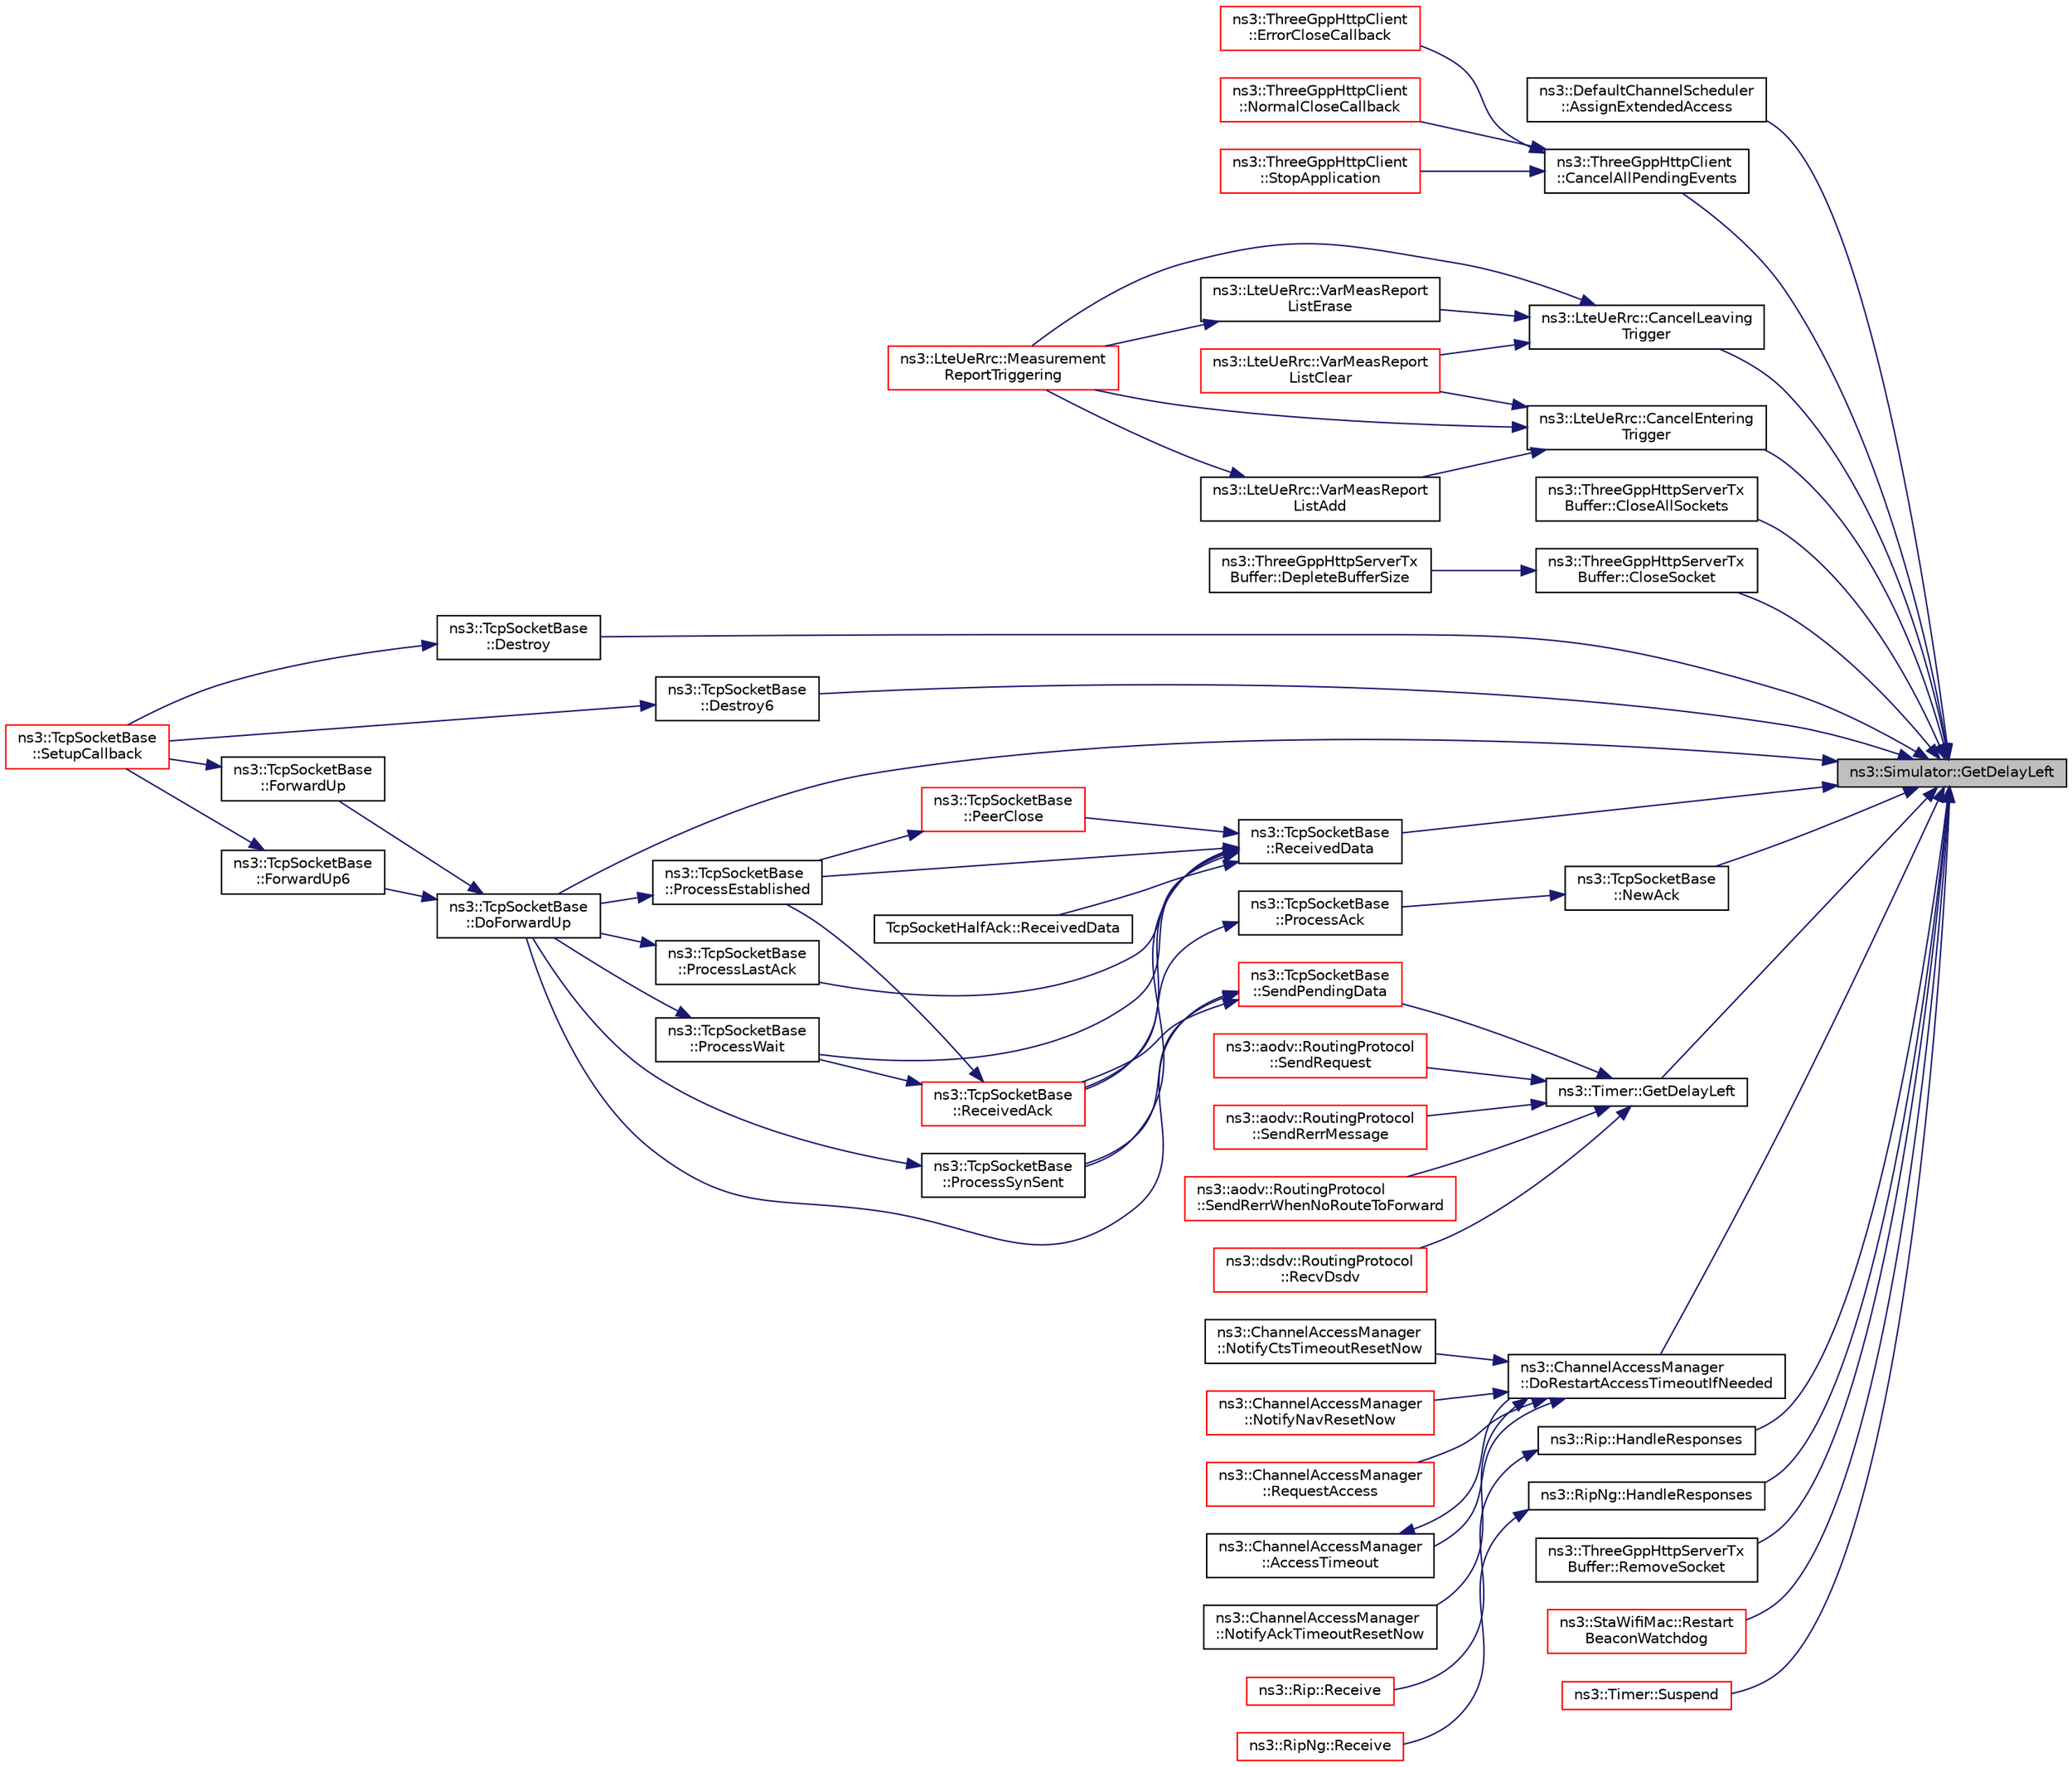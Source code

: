 digraph "ns3::Simulator::GetDelayLeft"
{
 // LATEX_PDF_SIZE
  edge [fontname="Helvetica",fontsize="10",labelfontname="Helvetica",labelfontsize="10"];
  node [fontname="Helvetica",fontsize="10",shape=record];
  rankdir="RL";
  Node1 [label="ns3::Simulator::GetDelayLeft",height=0.2,width=0.4,color="black", fillcolor="grey75", style="filled", fontcolor="black",tooltip="Get the remaining time until this event will execute."];
  Node1 -> Node2 [dir="back",color="midnightblue",fontsize="10",style="solid",fontname="Helvetica"];
  Node2 [label="ns3::DefaultChannelScheduler\l::AssignExtendedAccess",height=0.2,width=0.4,color="black", fillcolor="white", style="filled",URL="$classns3_1_1_default_channel_scheduler.html#ac04d88e86b56d56681145dfb16b7cbeb",tooltip=" "];
  Node1 -> Node3 [dir="back",color="midnightblue",fontsize="10",style="solid",fontname="Helvetica"];
  Node3 [label="ns3::ThreeGppHttpClient\l::CancelAllPendingEvents",height=0.2,width=0.4,color="black", fillcolor="white", style="filled",URL="$classns3_1_1_three_gpp_http_client.html#a86b8bdd3934110f7e15bb3f2fdcedcc4",tooltip="Cancels m_eventRequestMainObject, m_eventRequestEmbeddedObject, and m_eventParseMainObject."];
  Node3 -> Node4 [dir="back",color="midnightblue",fontsize="10",style="solid",fontname="Helvetica"];
  Node4 [label="ns3::ThreeGppHttpClient\l::ErrorCloseCallback",height=0.2,width=0.4,color="red", fillcolor="white", style="filled",URL="$classns3_1_1_three_gpp_http_client.html#a76d63e54b96013ea7c67e9818466501c",tooltip="Invoked when connection between m_socket and the web sever is terminated."];
  Node3 -> Node7 [dir="back",color="midnightblue",fontsize="10",style="solid",fontname="Helvetica"];
  Node7 [label="ns3::ThreeGppHttpClient\l::NormalCloseCallback",height=0.2,width=0.4,color="red", fillcolor="white", style="filled",URL="$classns3_1_1_three_gpp_http_client.html#ad166b6240557f8c99765664676c5abd9",tooltip="Invoked when connection between m_socket and the web sever is terminated."];
  Node3 -> Node8 [dir="back",color="midnightblue",fontsize="10",style="solid",fontname="Helvetica"];
  Node8 [label="ns3::ThreeGppHttpClient\l::StopApplication",height=0.2,width=0.4,color="red", fillcolor="white", style="filled",URL="$classns3_1_1_three_gpp_http_client.html#a731696bac90f8805b3a3267f7f56dfc8",tooltip="Application specific shutdown code."];
  Node1 -> Node10 [dir="back",color="midnightblue",fontsize="10",style="solid",fontname="Helvetica"];
  Node10 [label="ns3::LteUeRrc::CancelEntering\lTrigger",height=0.2,width=0.4,color="black", fillcolor="white", style="filled",URL="$classns3_1_1_lte_ue_rrc.html#a9221d85411de5dd375b71b44e3331c5c",tooltip="Clear all the waiting triggers in m_enteringTriggerQueue which are associated with the given measurem..."];
  Node10 -> Node11 [dir="back",color="midnightblue",fontsize="10",style="solid",fontname="Helvetica"];
  Node11 [label="ns3::LteUeRrc::Measurement\lReportTriggering",height=0.2,width=0.4,color="red", fillcolor="white", style="filled",URL="$classns3_1_1_lte_ue_rrc.html#a992083d5b0928a7a88882bede99afd2b",tooltip="Evaluate the reporting criteria of a measurement identity and invoke some reporting actions based on ..."];
  Node10 -> Node13 [dir="back",color="midnightblue",fontsize="10",style="solid",fontname="Helvetica"];
  Node13 [label="ns3::LteUeRrc::VarMeasReport\lListAdd",height=0.2,width=0.4,color="black", fillcolor="white", style="filled",URL="$classns3_1_1_lte_ue_rrc.html#ab92644dec3b28bb546bf95f616f674b1",tooltip="Compose a new reporting entry of the given measurement identity, insert it into m_varMeasReportList,..."];
  Node13 -> Node11 [dir="back",color="midnightblue",fontsize="10",style="solid",fontname="Helvetica"];
  Node10 -> Node14 [dir="back",color="midnightblue",fontsize="10",style="solid",fontname="Helvetica"];
  Node14 [label="ns3::LteUeRrc::VarMeasReport\lListClear",height=0.2,width=0.4,color="red", fillcolor="white", style="filled",URL="$classns3_1_1_lte_ue_rrc.html#aa1a5d20a96dec717502ccf0030921f53",tooltip="Remove the reporting entry of the given measurement identity from m_varMeasReportList."];
  Node1 -> Node21 [dir="back",color="midnightblue",fontsize="10",style="solid",fontname="Helvetica"];
  Node21 [label="ns3::LteUeRrc::CancelLeaving\lTrigger",height=0.2,width=0.4,color="black", fillcolor="white", style="filled",URL="$classns3_1_1_lte_ue_rrc.html#a3e35c475cfb5361222f1556bfbd3111d",tooltip="Clear all the waiting triggers in m_leavingTriggerQueue which are associated with the given measureme..."];
  Node21 -> Node11 [dir="back",color="midnightblue",fontsize="10",style="solid",fontname="Helvetica"];
  Node21 -> Node14 [dir="back",color="midnightblue",fontsize="10",style="solid",fontname="Helvetica"];
  Node21 -> Node22 [dir="back",color="midnightblue",fontsize="10",style="solid",fontname="Helvetica"];
  Node22 [label="ns3::LteUeRrc::VarMeasReport\lListErase",height=0.2,width=0.4,color="black", fillcolor="white", style="filled",URL="$classns3_1_1_lte_ue_rrc.html#a3c540caa38f291f381ad1140809c49a0",tooltip="Remove some cells from an existing reporting entry in m_varMeasReportList."];
  Node22 -> Node11 [dir="back",color="midnightblue",fontsize="10",style="solid",fontname="Helvetica"];
  Node1 -> Node23 [dir="back",color="midnightblue",fontsize="10",style="solid",fontname="Helvetica"];
  Node23 [label="ns3::ThreeGppHttpServerTx\lBuffer::CloseAllSockets",height=0.2,width=0.4,color="black", fillcolor="white", style="filled",URL="$classns3_1_1_three_gpp_http_server_tx_buffer.html#a430ce0162f6c3b72dd7f7b54115815f3",tooltip="Close and remove all stored sockets, hence clearing the buffer."];
  Node1 -> Node24 [dir="back",color="midnightblue",fontsize="10",style="solid",fontname="Helvetica"];
  Node24 [label="ns3::ThreeGppHttpServerTx\lBuffer::CloseSocket",height=0.2,width=0.4,color="black", fillcolor="white", style="filled",URL="$classns3_1_1_three_gpp_http_server_tx_buffer.html#a97f0d9305b9477a34880f2e953a2593b",tooltip="Close and remove a socket and its associated transmission buffer, and then unset the socket's callbac..."];
  Node24 -> Node25 [dir="back",color="midnightblue",fontsize="10",style="solid",fontname="Helvetica"];
  Node25 [label="ns3::ThreeGppHttpServerTx\lBuffer::DepleteBufferSize",height=0.2,width=0.4,color="black", fillcolor="white", style="filled",URL="$classns3_1_1_three_gpp_http_server_tx_buffer.html#a011f6f41a34814001a20ddb1a8cfd3b0",tooltip="Decrements a buffer size by a given amount."];
  Node1 -> Node26 [dir="back",color="midnightblue",fontsize="10",style="solid",fontname="Helvetica"];
  Node26 [label="ns3::TcpSocketBase\l::Destroy",height=0.2,width=0.4,color="black", fillcolor="white", style="filled",URL="$classns3_1_1_tcp_socket_base.html#aa0171ac255369c09a30144b1a5f6b21d",tooltip="Kill this socket by zeroing its attributes (IPv4)"];
  Node26 -> Node27 [dir="back",color="midnightblue",fontsize="10",style="solid",fontname="Helvetica"];
  Node27 [label="ns3::TcpSocketBase\l::SetupCallback",height=0.2,width=0.4,color="red", fillcolor="white", style="filled",URL="$classns3_1_1_tcp_socket_base.html#a18a50820f806878422527d507268c4ac",tooltip="Common part of the two Bind(), i.e."];
  Node1 -> Node37 [dir="back",color="midnightblue",fontsize="10",style="solid",fontname="Helvetica"];
  Node37 [label="ns3::TcpSocketBase\l::Destroy6",height=0.2,width=0.4,color="black", fillcolor="white", style="filled",URL="$classns3_1_1_tcp_socket_base.html#a194e921d823fdfd396fa64aa524a0326",tooltip="Kill this socket by zeroing its attributes (IPv6)"];
  Node37 -> Node27 [dir="back",color="midnightblue",fontsize="10",style="solid",fontname="Helvetica"];
  Node1 -> Node34 [dir="back",color="midnightblue",fontsize="10",style="solid",fontname="Helvetica"];
  Node34 [label="ns3::TcpSocketBase\l::DoForwardUp",height=0.2,width=0.4,color="black", fillcolor="white", style="filled",URL="$classns3_1_1_tcp_socket_base.html#ad5e7b21b9e9371bf9c19da5d3c56aac1",tooltip="Called by TcpSocketBase::ForwardUp{,6}()."];
  Node34 -> Node35 [dir="back",color="midnightblue",fontsize="10",style="solid",fontname="Helvetica"];
  Node35 [label="ns3::TcpSocketBase\l::ForwardUp",height=0.2,width=0.4,color="black", fillcolor="white", style="filled",URL="$classns3_1_1_tcp_socket_base.html#a2ebbcb9713facc9481341fcd972cdd82",tooltip="Called by the L3 protocol when it received a packet to pass on to TCP."];
  Node35 -> Node27 [dir="back",color="midnightblue",fontsize="10",style="solid",fontname="Helvetica"];
  Node34 -> Node36 [dir="back",color="midnightblue",fontsize="10",style="solid",fontname="Helvetica"];
  Node36 [label="ns3::TcpSocketBase\l::ForwardUp6",height=0.2,width=0.4,color="black", fillcolor="white", style="filled",URL="$classns3_1_1_tcp_socket_base.html#aa0cd34b3562685596b2c3fd1e6a42a6f",tooltip="Called by the L3 protocol when it received a packet to pass on to TCP."];
  Node36 -> Node27 [dir="back",color="midnightblue",fontsize="10",style="solid",fontname="Helvetica"];
  Node1 -> Node38 [dir="back",color="midnightblue",fontsize="10",style="solid",fontname="Helvetica"];
  Node38 [label="ns3::ChannelAccessManager\l::DoRestartAccessTimeoutIfNeeded",height=0.2,width=0.4,color="black", fillcolor="white", style="filled",URL="$classns3_1_1_channel_access_manager.html#a4197521f9ff8b1a70f837ed87e8737e3",tooltip=" "];
  Node38 -> Node39 [dir="back",color="midnightblue",fontsize="10",style="solid",fontname="Helvetica"];
  Node39 [label="ns3::ChannelAccessManager\l::AccessTimeout",height=0.2,width=0.4,color="black", fillcolor="white", style="filled",URL="$classns3_1_1_channel_access_manager.html#a0b155956cb94bba762d15d54cc1fe7ca",tooltip="Called when access timeout should occur (e.g."];
  Node39 -> Node38 [dir="back",color="midnightblue",fontsize="10",style="solid",fontname="Helvetica"];
  Node38 -> Node40 [dir="back",color="midnightblue",fontsize="10",style="solid",fontname="Helvetica"];
  Node40 [label="ns3::ChannelAccessManager\l::NotifyAckTimeoutResetNow",height=0.2,width=0.4,color="black", fillcolor="white", style="filled",URL="$classns3_1_1_channel_access_manager.html#ad6ada9e298f4ba088d5761960dad307b",tooltip="Notify that ack timer has reset."];
  Node38 -> Node41 [dir="back",color="midnightblue",fontsize="10",style="solid",fontname="Helvetica"];
  Node41 [label="ns3::ChannelAccessManager\l::NotifyCtsTimeoutResetNow",height=0.2,width=0.4,color="black", fillcolor="white", style="filled",URL="$classns3_1_1_channel_access_manager.html#a34d6b5afc6410e08275fa93817d00f25",tooltip="Notify that CTS timer has reset."];
  Node38 -> Node42 [dir="back",color="midnightblue",fontsize="10",style="solid",fontname="Helvetica"];
  Node42 [label="ns3::ChannelAccessManager\l::NotifyNavResetNow",height=0.2,width=0.4,color="red", fillcolor="white", style="filled",URL="$classns3_1_1_channel_access_manager.html#ad718d29686e51027419769b3735e5dd4",tooltip=" "];
  Node38 -> Node44 [dir="back",color="midnightblue",fontsize="10",style="solid",fontname="Helvetica"];
  Node44 [label="ns3::ChannelAccessManager\l::RequestAccess",height=0.2,width=0.4,color="red", fillcolor="white", style="filled",URL="$classns3_1_1_channel_access_manager.html#abb772d23a9ee81e9b6ce46b3aefc67a8",tooltip=" "];
  Node1 -> Node136 [dir="back",color="midnightblue",fontsize="10",style="solid",fontname="Helvetica"];
  Node136 [label="ns3::Timer::GetDelayLeft",height=0.2,width=0.4,color="black", fillcolor="white", style="filled",URL="$classns3_1_1_timer.html#abac4a4017e1e6cf26f403b09094e1622",tooltip=" "];
  Node136 -> Node137 [dir="back",color="midnightblue",fontsize="10",style="solid",fontname="Helvetica"];
  Node137 [label="ns3::dsdv::RoutingProtocol\l::RecvDsdv",height=0.2,width=0.4,color="red", fillcolor="white", style="filled",URL="$classns3_1_1dsdv_1_1_routing_protocol.html#ad27475d64bfd478b57d73f3cc08d4c99",tooltip="Receive and process dsdv control packet."];
  Node136 -> Node141 [dir="back",color="midnightblue",fontsize="10",style="solid",fontname="Helvetica"];
  Node141 [label="ns3::TcpSocketBase\l::SendPendingData",height=0.2,width=0.4,color="red", fillcolor="white", style="filled",URL="$classns3_1_1_tcp_socket_base.html#a129ac0ec5fc399fa7c5552c615ae6562",tooltip="Send as much pending data as possible according to the Tx window."];
  Node141 -> Node34 [dir="back",color="midnightblue",fontsize="10",style="solid",fontname="Helvetica"];
  Node141 -> Node144 [dir="back",color="midnightblue",fontsize="10",style="solid",fontname="Helvetica"];
  Node144 [label="ns3::TcpSocketBase\l::ProcessSynSent",height=0.2,width=0.4,color="black", fillcolor="white", style="filled",URL="$classns3_1_1_tcp_socket_base.html#a2e9b990c6a4d686291033a393290906b",tooltip="Received a packet upon SYN_SENT."];
  Node144 -> Node34 [dir="back",color="midnightblue",fontsize="10",style="solid",fontname="Helvetica"];
  Node141 -> Node145 [dir="back",color="midnightblue",fontsize="10",style="solid",fontname="Helvetica"];
  Node145 [label="ns3::TcpSocketBase\l::ReceivedAck",height=0.2,width=0.4,color="red", fillcolor="white", style="filled",URL="$classns3_1_1_tcp_socket_base.html#a695c036628adf8a204a653dbf178f8cd",tooltip="Received an ACK packet."];
  Node145 -> Node146 [dir="back",color="midnightblue",fontsize="10",style="solid",fontname="Helvetica"];
  Node146 [label="ns3::TcpSocketBase\l::ProcessEstablished",height=0.2,width=0.4,color="black", fillcolor="white", style="filled",URL="$classns3_1_1_tcp_socket_base.html#a0deda9c6a4f777bf660b190cd73b102f",tooltip="Received a packet upon ESTABLISHED state."];
  Node146 -> Node34 [dir="back",color="midnightblue",fontsize="10",style="solid",fontname="Helvetica"];
  Node145 -> Node148 [dir="back",color="midnightblue",fontsize="10",style="solid",fontname="Helvetica"];
  Node148 [label="ns3::TcpSocketBase\l::ProcessWait",height=0.2,width=0.4,color="black", fillcolor="white", style="filled",URL="$classns3_1_1_tcp_socket_base.html#a58aa892c1cb33908aca5ca36967a2a99",tooltip="Received a packet upon CLOSE_WAIT, FIN_WAIT_1, FIN_WAIT_2."];
  Node148 -> Node34 [dir="back",color="midnightblue",fontsize="10",style="solid",fontname="Helvetica"];
  Node136 -> Node162 [dir="back",color="midnightblue",fontsize="10",style="solid",fontname="Helvetica"];
  Node162 [label="ns3::aodv::RoutingProtocol\l::SendRequest",height=0.2,width=0.4,color="red", fillcolor="white", style="filled",URL="$classns3_1_1aodv_1_1_routing_protocol.html#a483f8df4d7855b2a71e506f665ca0828",tooltip="Send RREQ."];
  Node136 -> Node167 [dir="back",color="midnightblue",fontsize="10",style="solid",fontname="Helvetica"];
  Node167 [label="ns3::aodv::RoutingProtocol\l::SendRerrMessage",height=0.2,width=0.4,color="red", fillcolor="white", style="filled",URL="$classns3_1_1aodv_1_1_routing_protocol.html#abc216040fe7b7ac100ea7bf2ce9a0bdb",tooltip="Forward RERR."];
  Node136 -> Node175 [dir="back",color="midnightblue",fontsize="10",style="solid",fontname="Helvetica"];
  Node175 [label="ns3::aodv::RoutingProtocol\l::SendRerrWhenNoRouteToForward",height=0.2,width=0.4,color="red", fillcolor="white", style="filled",URL="$classns3_1_1aodv_1_1_routing_protocol.html#aa8b4c8c3811348aa19e76218523796af",tooltip="Send RERR message when no route to forward input packet."];
  Node1 -> Node177 [dir="back",color="midnightblue",fontsize="10",style="solid",fontname="Helvetica"];
  Node177 [label="ns3::Rip::HandleResponses",height=0.2,width=0.4,color="black", fillcolor="white", style="filled",URL="$classns3_1_1_rip.html#afb817ee04f919351a35b466ea6d75c56",tooltip="Handle RIP responses."];
  Node177 -> Node178 [dir="back",color="midnightblue",fontsize="10",style="solid",fontname="Helvetica"];
  Node178 [label="ns3::Rip::Receive",height=0.2,width=0.4,color="red", fillcolor="white", style="filled",URL="$classns3_1_1_rip.html#a49acadfb3b533118276481a0d231406e",tooltip="Receive RIP packets."];
  Node1 -> Node182 [dir="back",color="midnightblue",fontsize="10",style="solid",fontname="Helvetica"];
  Node182 [label="ns3::RipNg::HandleResponses",height=0.2,width=0.4,color="black", fillcolor="white", style="filled",URL="$classns3_1_1_rip_ng.html#ade057ef030dc8cd6479949e35315ed7b",tooltip="Handle RIPng responses."];
  Node182 -> Node183 [dir="back",color="midnightblue",fontsize="10",style="solid",fontname="Helvetica"];
  Node183 [label="ns3::RipNg::Receive",height=0.2,width=0.4,color="red", fillcolor="white", style="filled",URL="$classns3_1_1_rip_ng.html#ae8891520b5ae87abed2e2a15d50ba4d8",tooltip="Receive RIPng packets."];
  Node1 -> Node151 [dir="back",color="midnightblue",fontsize="10",style="solid",fontname="Helvetica"];
  Node151 [label="ns3::TcpSocketBase\l::NewAck",height=0.2,width=0.4,color="black", fillcolor="white", style="filled",URL="$classns3_1_1_tcp_socket_base.html#a13401dd51854607d0521a35bf2622761",tooltip="Update buffers w.r.t."];
  Node151 -> Node152 [dir="back",color="midnightblue",fontsize="10",style="solid",fontname="Helvetica"];
  Node152 [label="ns3::TcpSocketBase\l::ProcessAck",height=0.2,width=0.4,color="black", fillcolor="white", style="filled",URL="$classns3_1_1_tcp_socket_base.html#ad510be50dd8e1c5cdcd31fb5b690e63d",tooltip="Process a received ack."];
  Node152 -> Node145 [dir="back",color="midnightblue",fontsize="10",style="solid",fontname="Helvetica"];
  Node1 -> Node187 [dir="back",color="midnightblue",fontsize="10",style="solid",fontname="Helvetica"];
  Node187 [label="ns3::TcpSocketBase\l::ReceivedData",height=0.2,width=0.4,color="black", fillcolor="white", style="filled",URL="$classns3_1_1_tcp_socket_base.html#a479e1a8be1ee1b169f87e57a4dc6f73c",tooltip="Recv of a data, put into buffer, call L7 to get it if necessary."];
  Node187 -> Node188 [dir="back",color="midnightblue",fontsize="10",style="solid",fontname="Helvetica"];
  Node188 [label="ns3::TcpSocketBase\l::PeerClose",height=0.2,width=0.4,color="red", fillcolor="white", style="filled",URL="$classns3_1_1_tcp_socket_base.html#a417d981796bf0919582c843403f823ad",tooltip="Received a FIN from peer, notify rx buffer."];
  Node188 -> Node146 [dir="back",color="midnightblue",fontsize="10",style="solid",fontname="Helvetica"];
  Node187 -> Node146 [dir="back",color="midnightblue",fontsize="10",style="solid",fontname="Helvetica"];
  Node187 -> Node189 [dir="back",color="midnightblue",fontsize="10",style="solid",fontname="Helvetica"];
  Node189 [label="ns3::TcpSocketBase\l::ProcessLastAck",height=0.2,width=0.4,color="black", fillcolor="white", style="filled",URL="$classns3_1_1_tcp_socket_base.html#a6700ac3f9e4d3c197499e6b7521205f2",tooltip="Received a packet upon LAST_ACK."];
  Node189 -> Node34 [dir="back",color="midnightblue",fontsize="10",style="solid",fontname="Helvetica"];
  Node187 -> Node144 [dir="back",color="midnightblue",fontsize="10",style="solid",fontname="Helvetica"];
  Node187 -> Node148 [dir="back",color="midnightblue",fontsize="10",style="solid",fontname="Helvetica"];
  Node187 -> Node145 [dir="back",color="midnightblue",fontsize="10",style="solid",fontname="Helvetica"];
  Node187 -> Node190 [dir="back",color="midnightblue",fontsize="10",style="solid",fontname="Helvetica"];
  Node190 [label="TcpSocketHalfAck::ReceivedData",height=0.2,width=0.4,color="black", fillcolor="white", style="filled",URL="$class_tcp_socket_half_ack.html#af7e6040b891ce8b8abd0f774a366fa90",tooltip="Recv of a data, put into buffer, call L7 to get it if necessary."];
  Node1 -> Node191 [dir="back",color="midnightblue",fontsize="10",style="solid",fontname="Helvetica"];
  Node191 [label="ns3::ThreeGppHttpServerTx\lBuffer::RemoveSocket",height=0.2,width=0.4,color="black", fillcolor="white", style="filled",URL="$classns3_1_1_three_gpp_http_server_tx_buffer.html#afdeeacae085b41b4fe3d1f700d0499d2",tooltip="Remove a socket and its associated transmission buffer, and then unset the socket's callbacks to prev..."];
  Node1 -> Node122 [dir="back",color="midnightblue",fontsize="10",style="solid",fontname="Helvetica"];
  Node122 [label="ns3::StaWifiMac::Restart\lBeaconWatchdog",height=0.2,width=0.4,color="red", fillcolor="white", style="filled",URL="$classns3_1_1_sta_wifi_mac.html#a873848ee518a0190f8feb3551f3d5969",tooltip="Restarts the beacon timer."];
  Node1 -> Node192 [dir="back",color="midnightblue",fontsize="10",style="solid",fontname="Helvetica"];
  Node192 [label="ns3::Timer::Suspend",height=0.2,width=0.4,color="red", fillcolor="white", style="filled",URL="$classns3_1_1_timer.html#a168f973f4c60fbeb1580d4734f91e049",tooltip="Pause the timer and save the amount of time left until it was set to expire."];
}
